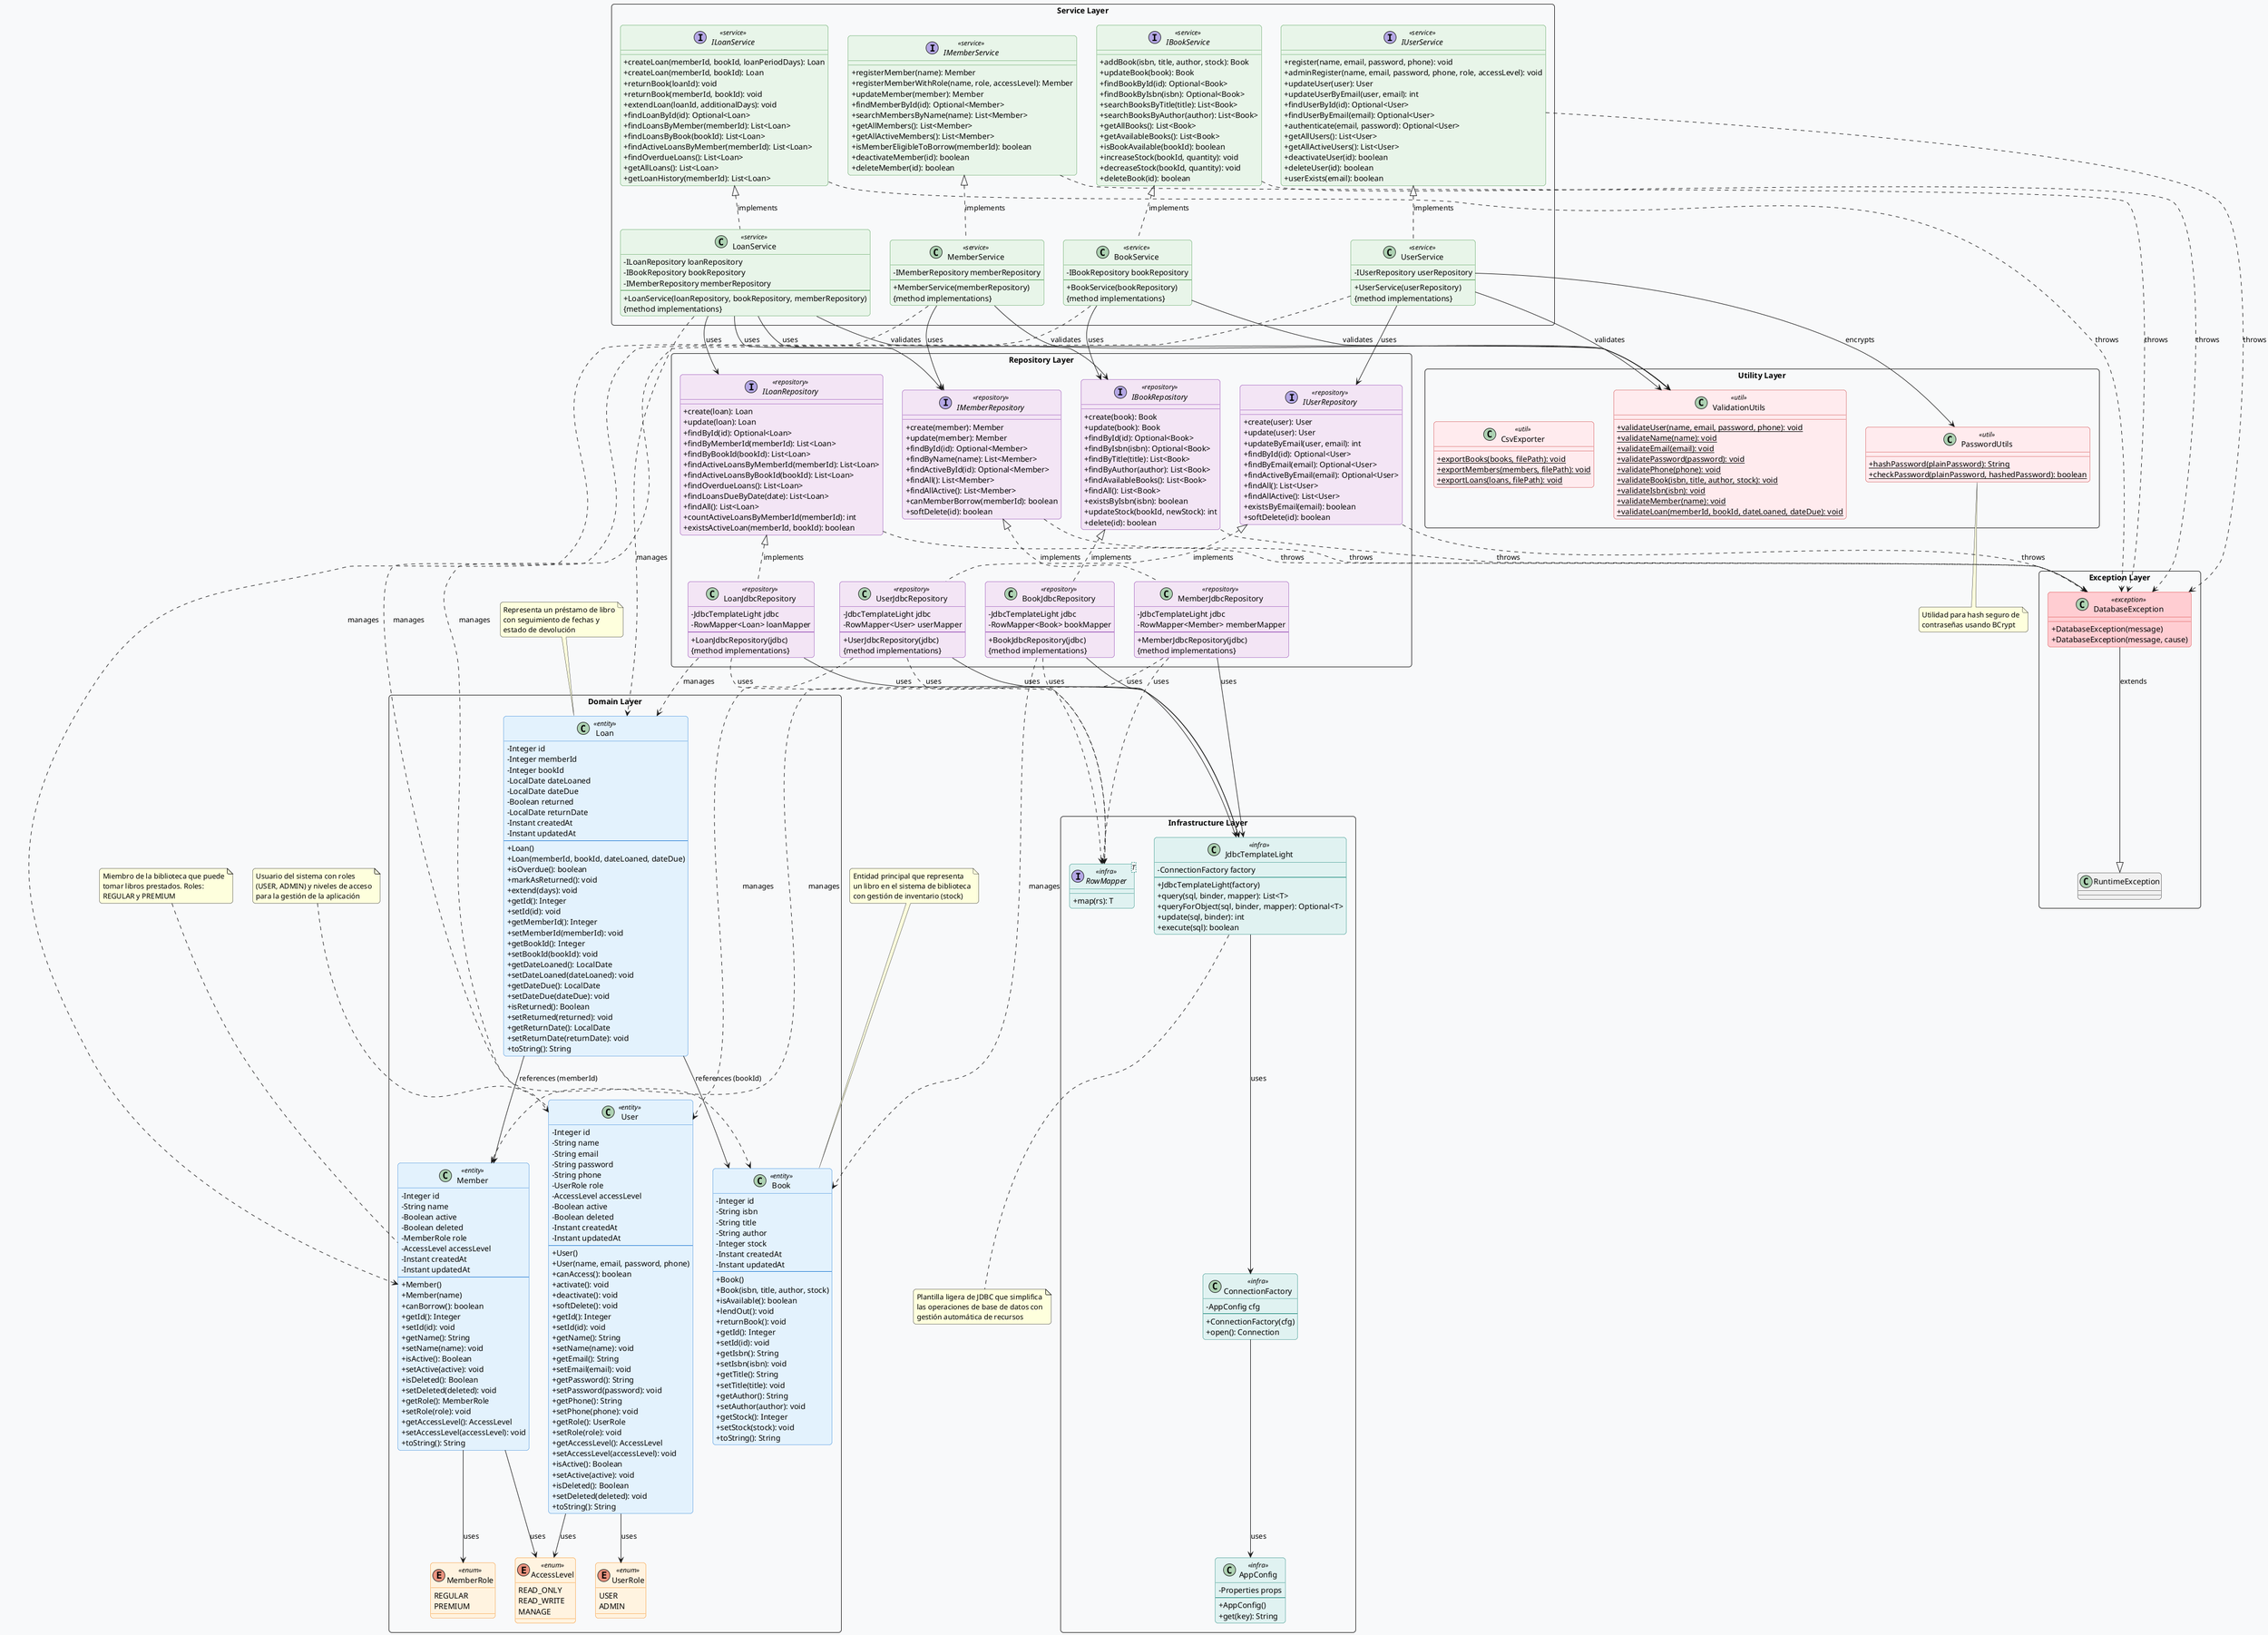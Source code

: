 @startuml NovaBook Class Diagram

' ==================== ESTILOS ====================
skinparam classAttributeIconSize 0
skinparam backgroundColor #F8F9FA
skinparam roundcorner 10
skinparam shadowing false

skinparam class {
    BackgroundColor<<entity>> #E3F2FD
    BorderColor<<entity>> #1976D2
    BackgroundColor<<enum>> #FFF3E0
    BorderColor<<enum>> #F57C00
    BackgroundColor<<service>> #E8F5E9
    BorderColor<<service>> #388E3C
    BackgroundColor<<repository>> #F3E5F5
    BorderColor<<repository>> #7B1FA2
    BackgroundColor<<util>> #FFEBEE
    BorderColor<<util>> #C62828
    BackgroundColor<<infra>> #E0F2F1
    BorderColor<<infra>> #00796B
    BackgroundColor<<exception>> #FFCDD2
    BorderColor<<exception>> #D32F2F
}

' ==================== ENTIDADES DE DOMINIO ====================
package "Domain Layer" <<Rectangle>> {
    
    class Book <<entity>> {
        - Integer id
        - String isbn
        - String title
        - String author
        - Integer stock
        - Instant createdAt
        - Instant updatedAt
        --
        + Book()
        + Book(isbn, title, author, stock)
        + isAvailable(): boolean
        + lendOut(): void
        + returnBook(): void
        + getId(): Integer
        + setId(id): void
        + getIsbn(): String
        + setIsbn(isbn): void
        + getTitle(): String
        + setTitle(title): void
        + getAuthor(): String
        + setAuthor(author): void
        + getStock(): Integer
        + setStock(stock): void
        + toString(): String
    }
    
    class User <<entity>> {
        - Integer id
        - String name
        - String email
        - String password
        - String phone
        - UserRole role
        - AccessLevel accessLevel
        - Boolean active
        - Boolean deleted
        - Instant createdAt
        - Instant updatedAt
        --
        + User()
        + User(name, email, password, phone)
        + canAccess(): boolean
        + activate(): void
        + deactivate(): void
        + softDelete(): void
        + getId(): Integer
        + setId(id): void
        + getName(): String
        + setName(name): void
        + getEmail(): String
        + setEmail(email): void
        + getPassword(): String
        + setPassword(password): void
        + getPhone(): String
        + setPhone(phone): void
        + getRole(): UserRole
        + setRole(role): void
        + getAccessLevel(): AccessLevel
        + setAccessLevel(accessLevel): void
        + isActive(): Boolean
        + setActive(active): void
        + isDeleted(): Boolean
        + setDeleted(deleted): void
        + toString(): String
    }
    
    class Member <<entity>> {
        - Integer id
        - String name
        - Boolean active
        - Boolean deleted
        - MemberRole role
        - AccessLevel accessLevel
        - Instant createdAt
        - Instant updatedAt
        --
        + Member()
        + Member(name)
        + canBorrow(): boolean
        + getId(): Integer
        + setId(id): void
        + getName(): String
        + setName(name): void
        + isActive(): Boolean
        + setActive(active): void
        + isDeleted(): Boolean
        + setDeleted(deleted): void
        + getRole(): MemberRole
        + setRole(role): void
        + getAccessLevel(): AccessLevel
        + setAccessLevel(accessLevel): void
        + toString(): String
    }
    
    class Loan <<entity>> {
        - Integer id
        - Integer memberId
        - Integer bookId
        - LocalDate dateLoaned
        - LocalDate dateDue
        - Boolean returned
        - LocalDate returnDate
        - Instant createdAt
        - Instant updatedAt
        --
        + Loan()
        + Loan(memberId, bookId, dateLoaned, dateDue)
        + isOverdue(): boolean
        + markAsReturned(): void
        + extend(days): void
        + getId(): Integer
        + setId(id): void
        + getMemberId(): Integer
        + setMemberId(memberId): void
        + getBookId(): Integer
        + setBookId(bookId): void
        + getDateLoaned(): LocalDate
        + setDateLoaned(dateLoaned): void
        + getDateDue(): LocalDate
        + setDateDue(dateDue): void
        + isReturned(): Boolean
        + setReturned(returned): void
        + getReturnDate(): LocalDate
        + setReturnDate(returnDate): void
        + toString(): String
    }
    
    enum UserRole <<enum>> {
        USER
        ADMIN
    }
    
    enum MemberRole <<enum>> {
        REGULAR
        PREMIUM
    }
    
    enum AccessLevel <<enum>> {
        READ_ONLY
        READ_WRITE
        MANAGE
    }
}

' ==================== CAPA DE REPOSITORIO ====================
package "Repository Layer" <<Rectangle>> {
    
    interface IBookRepository <<repository>> {
        + create(book): Book
        + update(book): Book
        + findById(id): Optional<Book>
        + findByIsbn(isbn): Optional<Book>
        + findByTitle(title): List<Book>
        + findByAuthor(author): List<Book>
        + findAvailableBooks(): List<Book>
        + findAll(): List<Book>
        + existsByIsbn(isbn): boolean
        + updateStock(bookId, newStock): int
        + delete(id): boolean
    }
    
    interface IUserRepository <<repository>> {
        + create(user): User
        + update(user): User
        + updateByEmail(user, email): int
        + findById(id): Optional<User>
        + findByEmail(email): Optional<User>
        + findActiveByEmail(email): Optional<User>
        + findAll(): List<User>
        + findAllActive(): List<User>
        + existsByEmail(email): boolean
        + softDelete(id): boolean
    }
    
    interface IMemberRepository <<repository>> {
        + create(member): Member
        + update(member): Member
        + findById(id): Optional<Member>
        + findByName(name): List<Member>
        + findActiveById(id): Optional<Member>
        + findAll(): List<Member>
        + findAllActive(): List<Member>
        + canMemberBorrow(memberId): boolean
        + softDelete(id): boolean
    }
    
    interface ILoanRepository <<repository>> {
        + create(loan): Loan
        + update(loan): Loan
        + findById(id): Optional<Loan>
        + findByMemberId(memberId): List<Loan>
        + findByBookId(bookId): List<Loan>
        + findActiveLoansByMemberId(memberId): List<Loan>
        + findActiveLoansByBookId(bookId): List<Loan>
        + findOverdueLoans(): List<Loan>
        + findLoansDueByDate(date): List<Loan>
        + findAll(): List<Loan>
        + countActiveLoansByMemberId(memberId): int
        + existsActiveLoan(memberId, bookId): boolean
    }
    
    class BookJdbcRepository <<repository>> {
        - JdbcTemplateLight jdbc
        - RowMapper<Book> bookMapper
        --
        + BookJdbcRepository(jdbc)
        {method implementations}
    }
    
    class UserJdbcRepository <<repository>> {
        - JdbcTemplateLight jdbc
        - RowMapper<User> userMapper
        --
        + UserJdbcRepository(jdbc)
        {method implementations}
    }
    
    class MemberJdbcRepository <<repository>> {
        - JdbcTemplateLight jdbc
        - RowMapper<Member> memberMapper
        --
        + MemberJdbcRepository(jdbc)
        {method implementations}
    }
    
    class LoanJdbcRepository <<repository>> {
        - JdbcTemplateLight jdbc
        - RowMapper<Loan> loanMapper
        --
        + LoanJdbcRepository(jdbc)
        {method implementations}
    }
}

' ==================== CAPA DE SERVICIO ====================
package "Service Layer" <<Rectangle>> {
    
    interface IBookService <<service>> {
        + addBook(isbn, title, author, stock): Book
        + updateBook(book): Book
        + findBookById(id): Optional<Book>
        + findBookByIsbn(isbn): Optional<Book>
        + searchBooksByTitle(title): List<Book>
        + searchBooksByAuthor(author): List<Book>
        + getAllBooks(): List<Book>
        + getAvailableBooks(): List<Book>
        + isBookAvailable(bookId): boolean
        + increaseStock(bookId, quantity): void
        + decreaseStock(bookId, quantity): void
        + deleteBook(id): boolean
    }
    
    interface IUserService <<service>> {
        + register(name, email, password, phone): void
        + adminRegister(name, email, password, phone, role, accessLevel): void
        + updateUser(user): User
        + updateUserByEmail(user, email): int
        + findUserById(id): Optional<User>
        + findUserByEmail(email): Optional<User>
        + authenticate(email, password): Optional<User>
        + getAllUsers(): List<User>
        + getAllActiveUsers(): List<User>
        + deactivateUser(id): boolean
        + deleteUser(id): boolean
        + userExists(email): boolean
    }
    
    interface IMemberService <<service>> {
        + registerMember(name): Member
        + registerMemberWithRole(name, role, accessLevel): Member
        + updateMember(member): Member
        + findMemberById(id): Optional<Member>
        + searchMembersByName(name): List<Member>
        + getAllMembers(): List<Member>
        + getAllActiveMembers(): List<Member>
        + isMemberEligibleToBorrow(memberId): boolean
        + deactivateMember(id): boolean
        + deleteMember(id): boolean
    }
    
    interface ILoanService <<service>> {
        + createLoan(memberId, bookId, loanPeriodDays): Loan
        + createLoan(memberId, bookId): Loan
        + returnBook(loanId): void
        + returnBook(memberId, bookId): void
        + extendLoan(loanId, additionalDays): void
        + findLoanById(id): Optional<Loan>
        + findLoansByMember(memberId): List<Loan>
        + findLoansByBook(bookId): List<Loan>
        + findActiveLoansByMember(memberId): List<Loan>
        + findOverdueLoans(): List<Loan>
        + getAllLoans(): List<Loan>
        + getLoanHistory(memberId): List<Loan>
    }
    
    class BookService <<service>> {
        - IBookRepository bookRepository
        --
        + BookService(bookRepository)
        {method implementations}
    }
    
    class UserService <<service>> {
        - IUserRepository userRepository
        --
        + UserService(userRepository)
        {method implementations}
    }
    
    class MemberService <<service>> {
        - IMemberRepository memberRepository
        --
        + MemberService(memberRepository)
        {method implementations}
    }
    
    class LoanService <<service>> {
        - ILoanRepository loanRepository
        - IBookRepository bookRepository
        - IMemberRepository memberRepository
        --
        + LoanService(loanRepository, bookRepository, memberRepository)
        {method implementations}
    }
}

' ==================== CAPA DE INFRAESTRUCTURA ====================
package "Infrastructure Layer" <<Rectangle>> {
    
    class ConnectionFactory <<infra>> {
        - AppConfig cfg
        --
        + ConnectionFactory(cfg)
        + open(): Connection
    }
    
    class JdbcTemplateLight <<infra>> {
        - ConnectionFactory factory
        --
        + JdbcTemplateLight(factory)
        + query(sql, binder, mapper): List<T>
        + queryForObject(sql, binder, mapper): Optional<T>
        + update(sql, binder): int
        + execute(sql): boolean
    }
    
    interface RowMapper<T> <<infra>> {
        + map(rs): T
    }
    
    class AppConfig <<infra>> {
        - Properties props
        --
        + AppConfig()
        + get(key): String
    }
}

' ==================== CAPA DE UTILIDADES ====================
package "Utility Layer" <<Rectangle>> {
    
    class PasswordUtils <<util>> {
        {static} + hashPassword(plainPassword): String
        {static} + checkPassword(plainPassword, hashedPassword): boolean
    }
    
    class ValidationUtils <<util>> {
        {static} + validateUser(name, email, password, phone): void
        {static} + validateName(name): void
        {static} + validateEmail(email): void
        {static} + validatePassword(password): void
        {static} + validatePhone(phone): void
        {static} + validateBook(isbn, title, author, stock): void
        {static} + validateIsbn(isbn): void
        {static} + validateMember(name): void
        {static} + validateLoan(memberId, bookId, dateLoaned, dateDue): void
    }
    
    class CsvExporter <<util>> {
        {static} + exportBooks(books, filePath): void
        {static} + exportMembers(members, filePath): void
        {static} + exportLoans(loans, filePath): void
    }
}

' ==================== EXCEPCIONES ====================
package "Exception Layer" <<Rectangle>> {
    
    class DatabaseException <<exception>> {
        + DatabaseException(message)
        + DatabaseException(message, cause)
    }
    
    class RuntimeException {
    }
}

' ==================== RELACIONES - DOMINIO ====================
User --> UserRole : uses
User --> AccessLevel : uses
Member --> MemberRole : uses
Member --> AccessLevel : uses
Loan --> Member : references (memberId)
Loan --> Book : references (bookId)

' ==================== RELACIONES - REPOSITORIO ====================
IBookRepository <|.. BookJdbcRepository : implements
IUserRepository <|.. UserJdbcRepository : implements
IMemberRepository <|.. MemberJdbcRepository : implements
ILoanRepository <|.. LoanJdbcRepository : implements

BookJdbcRepository --> JdbcTemplateLight : uses
UserJdbcRepository --> JdbcTemplateLight : uses
MemberJdbcRepository --> JdbcTemplateLight : uses
LoanJdbcRepository --> JdbcTemplateLight : uses

BookJdbcRepository ..> Book : manages
UserJdbcRepository ..> User : manages
MemberJdbcRepository ..> Member : manages
LoanJdbcRepository ..> Loan : manages

BookJdbcRepository ..> RowMapper : uses
UserJdbcRepository ..> RowMapper : uses
MemberJdbcRepository ..> RowMapper : uses
LoanJdbcRepository ..> RowMapper : uses

' ==================== RELACIONES - SERVICIO ====================
IBookService <|.. BookService : implements
IUserService <|.. UserService : implements
IMemberService <|.. MemberService : implements
ILoanService <|.. LoanService : implements

BookService --> IBookRepository : uses
UserService --> IUserRepository : uses
MemberService --> IMemberRepository : uses
LoanService --> ILoanRepository : uses
LoanService --> IBookRepository : uses
LoanService --> IMemberRepository : uses

BookService ..> Book : manages
UserService ..> User : manages
MemberService ..> Member : manages
LoanService ..> Loan : manages

UserService --> ValidationUtils : validates
UserService --> PasswordUtils : encrypts
MemberService --> ValidationUtils : validates
BookService --> ValidationUtils : validates
LoanService --> ValidationUtils : validates

' ==================== RELACIONES - INFRAESTRUCTURA ====================
JdbcTemplateLight --> ConnectionFactory : uses
ConnectionFactory --> AppConfig : uses

' ==================== RELACIONES - EXCEPCIONES ====================
DatabaseException --|> RuntimeException : extends
IBookRepository ..> DatabaseException : throws
IUserRepository ..> DatabaseException : throws
IMemberRepository ..> DatabaseException : throws
ILoanRepository ..> DatabaseException : throws
IBookService ..> DatabaseException : throws
IUserService ..> DatabaseException : throws
IMemberService ..> DatabaseException : throws
ILoanService ..> DatabaseException : throws

' ==================== NOTAS ====================
note top of Book
    Entidad principal que representa
    un libro en el sistema de biblioteca
    con gestión de inventario (stock)
end note

note top of User
    Usuario del sistema con roles
    (USER, ADMIN) y niveles de acceso
    para la gestión de la aplicación
end note

note top of Member
    Miembro de la biblioteca que puede
    tomar libros prestados. Roles:
    REGULAR y PREMIUM
end note

note top of Loan
    Representa un préstamo de libro
    con seguimiento de fechas y
    estado de devolución
end note

note bottom of JdbcTemplateLight
    Plantilla ligera de JDBC que simplifica
    las operaciones de base de datos con
    gestión automática de recursos
end note

note bottom of PasswordUtils
    Utilidad para hash seguro de
    contraseñas usando BCrypt
end note

@enduml
